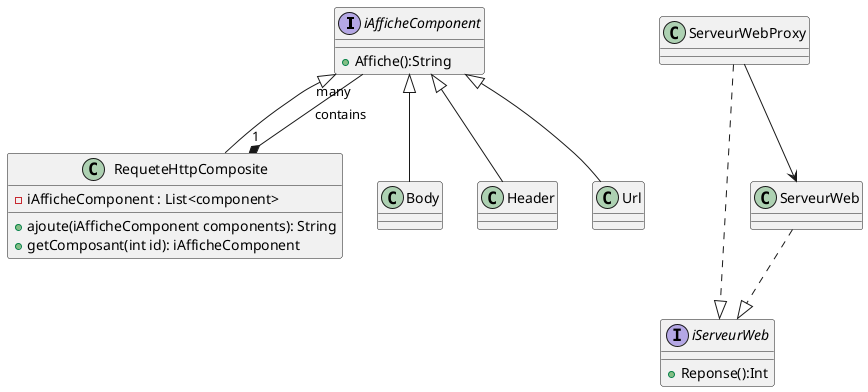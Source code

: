 @startuml ServeurWeb
interface iAfficheComponent {
     + Affiche():String  
}

interface iServeurWeb {
     + Reponse():Int  
}

class RequeteHttpComposite{
    - iAfficheComponent : List<component>
    + ajoute(iAfficheComponent components): String
    + getComposant(int id): iAfficheComponent
}

class ServeurWebProxy{

}

class ServeurWeb{

}

class Body
class Header
class Url
RequeteHttpComposite "1" *-- "many" iAfficheComponent : contains


iAfficheComponent <|-- RequeteHttpComposite
iAfficheComponent <|-- Body
iAfficheComponent <|-- Header
iAfficheComponent <|-- Url

ServeurWebProxy ..|> iServeurWeb
ServeurWebProxy --> ServeurWeb
ServeurWeb ..|> iServeurWeb


@enduml